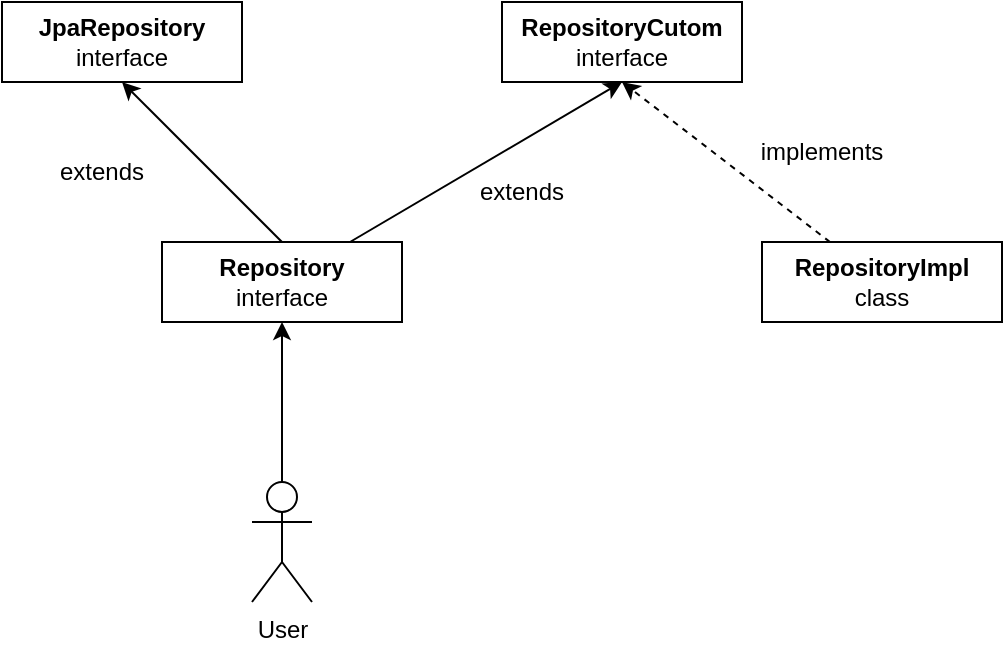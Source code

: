 <mxfile version="20.2.3" type="github">
  <diagram id="6wOWDSGZ3oSbE4QhWnmc" name="페이지-1">
    <mxGraphModel dx="586" dy="960" grid="1" gridSize="10" guides="1" tooltips="1" connect="1" arrows="1" fold="1" page="1" pageScale="1" pageWidth="827" pageHeight="1169" math="0" shadow="0">
      <root>
        <mxCell id="0" />
        <mxCell id="1" parent="0" />
        <mxCell id="E5K0-lmiR05s8DTlneMI-1" value="&lt;b&gt;JpaRepository&lt;/b&gt;&lt;br&gt;interface" style="rounded=0;whiteSpace=wrap;html=1;" vertex="1" parent="1">
          <mxGeometry x="100" y="240" width="120" height="40" as="geometry" />
        </mxCell>
        <mxCell id="E5K0-lmiR05s8DTlneMI-2" value="&lt;b&gt;RepositoryCutom&lt;/b&gt;&lt;br&gt;interface" style="rounded=0;whiteSpace=wrap;html=1;" vertex="1" parent="1">
          <mxGeometry x="350" y="240" width="120" height="40" as="geometry" />
        </mxCell>
        <mxCell id="E5K0-lmiR05s8DTlneMI-5" style="rounded=0;orthogonalLoop=1;jettySize=auto;html=1;exitX=0.5;exitY=0;exitDx=0;exitDy=0;entryX=0.5;entryY=1;entryDx=0;entryDy=0;" edge="1" parent="1" source="E5K0-lmiR05s8DTlneMI-3" target="E5K0-lmiR05s8DTlneMI-1">
          <mxGeometry relative="1" as="geometry" />
        </mxCell>
        <mxCell id="E5K0-lmiR05s8DTlneMI-6" style="edgeStyle=none;rounded=0;orthogonalLoop=1;jettySize=auto;html=1;entryX=0.5;entryY=1;entryDx=0;entryDy=0;" edge="1" parent="1" source="E5K0-lmiR05s8DTlneMI-3" target="E5K0-lmiR05s8DTlneMI-2">
          <mxGeometry relative="1" as="geometry" />
        </mxCell>
        <mxCell id="E5K0-lmiR05s8DTlneMI-3" value="&lt;b&gt;Repository&lt;/b&gt;&lt;br&gt;interface" style="rounded=0;whiteSpace=wrap;html=1;" vertex="1" parent="1">
          <mxGeometry x="180" y="360" width="120" height="40" as="geometry" />
        </mxCell>
        <mxCell id="E5K0-lmiR05s8DTlneMI-7" style="edgeStyle=none;rounded=0;orthogonalLoop=1;jettySize=auto;html=1;entryX=0.5;entryY=1;entryDx=0;entryDy=0;dashed=1;" edge="1" parent="1" source="E5K0-lmiR05s8DTlneMI-4" target="E5K0-lmiR05s8DTlneMI-2">
          <mxGeometry relative="1" as="geometry" />
        </mxCell>
        <mxCell id="E5K0-lmiR05s8DTlneMI-4" value="&lt;b&gt;RepositoryImpl&lt;/b&gt;&lt;br&gt;class" style="rounded=0;whiteSpace=wrap;html=1;" vertex="1" parent="1">
          <mxGeometry x="480" y="360" width="120" height="40" as="geometry" />
        </mxCell>
        <mxCell id="E5K0-lmiR05s8DTlneMI-8" value="extends" style="text;html=1;strokeColor=none;fillColor=none;align=center;verticalAlign=middle;whiteSpace=wrap;rounded=0;" vertex="1" parent="1">
          <mxGeometry x="120" y="310" width="60" height="30" as="geometry" />
        </mxCell>
        <mxCell id="E5K0-lmiR05s8DTlneMI-9" value="extends" style="text;html=1;strokeColor=none;fillColor=none;align=center;verticalAlign=middle;whiteSpace=wrap;rounded=0;" vertex="1" parent="1">
          <mxGeometry x="330" y="320" width="60" height="30" as="geometry" />
        </mxCell>
        <mxCell id="E5K0-lmiR05s8DTlneMI-10" value="implements" style="text;html=1;strokeColor=none;fillColor=none;align=center;verticalAlign=middle;whiteSpace=wrap;rounded=0;" vertex="1" parent="1">
          <mxGeometry x="480" y="300" width="60" height="30" as="geometry" />
        </mxCell>
        <mxCell id="E5K0-lmiR05s8DTlneMI-16" style="edgeStyle=none;rounded=0;orthogonalLoop=1;jettySize=auto;html=1;" edge="1" parent="1" source="E5K0-lmiR05s8DTlneMI-12" target="E5K0-lmiR05s8DTlneMI-3">
          <mxGeometry relative="1" as="geometry" />
        </mxCell>
        <mxCell id="E5K0-lmiR05s8DTlneMI-12" value="User" style="shape=umlActor;verticalLabelPosition=bottom;verticalAlign=top;html=1;outlineConnect=0;" vertex="1" parent="1">
          <mxGeometry x="225" y="480" width="30" height="60" as="geometry" />
        </mxCell>
      </root>
    </mxGraphModel>
  </diagram>
</mxfile>
